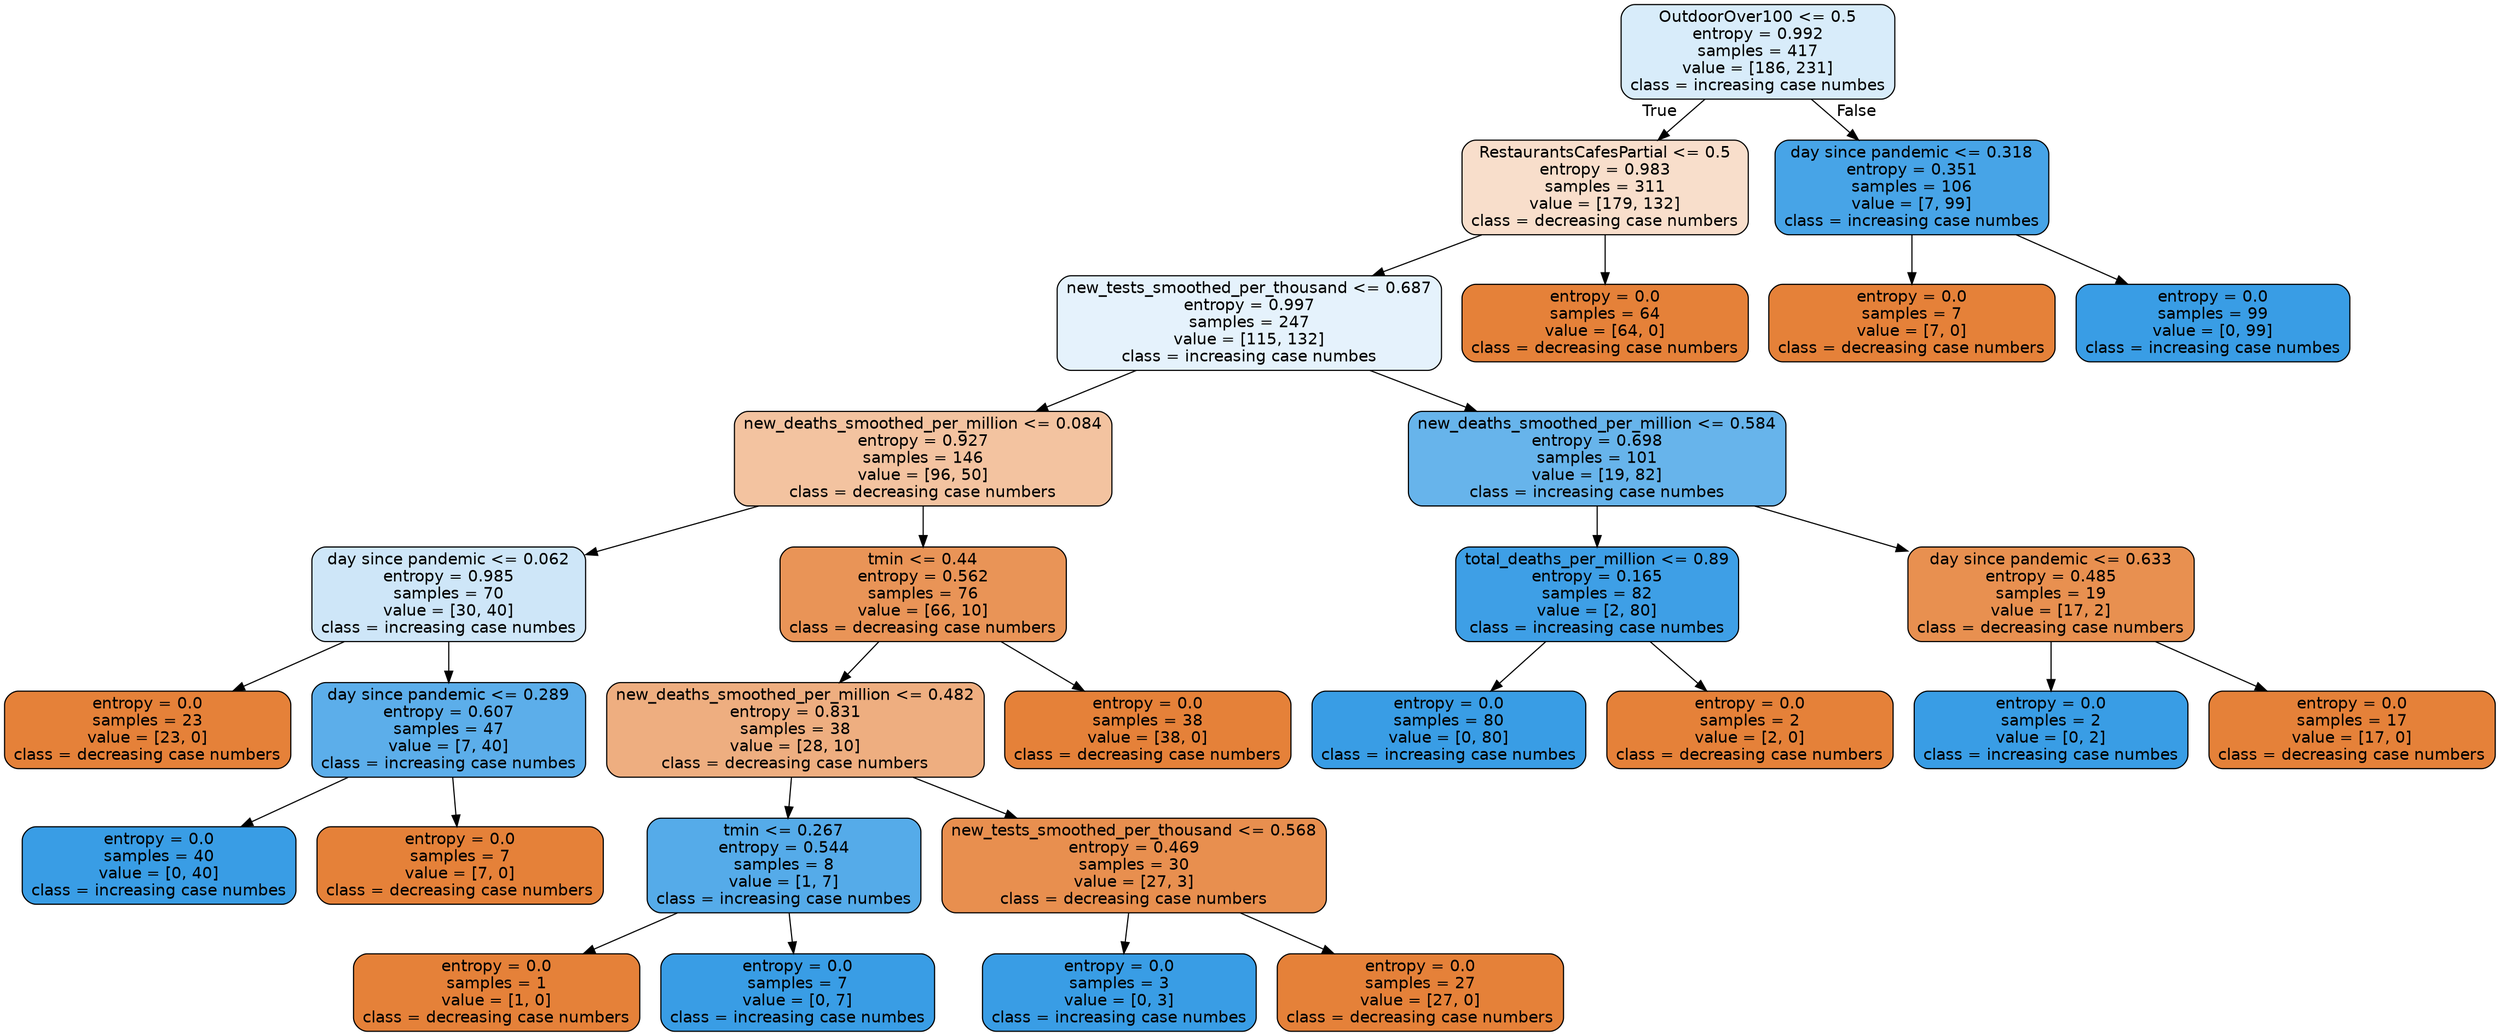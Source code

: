 digraph Tree {
node [shape=box, style="filled, rounded", color="black", fontname=helvetica] ;
edge [fontname=helvetica] ;
0 [label="OutdoorOver100 <= 0.5\nentropy = 0.992\nsamples = 417\nvalue = [186, 231]\nclass = increasing case numbes", fillcolor="#d8ecfa"] ;
1 [label="RestaurantsCafesPartial <= 0.5\nentropy = 0.983\nsamples = 311\nvalue = [179, 132]\nclass = decreasing case numbers", fillcolor="#f8decb"] ;
0 -> 1 [labeldistance=2.5, labelangle=45, headlabel="True"] ;
2 [label="new_tests_smoothed_per_thousand <= 0.687\nentropy = 0.997\nsamples = 247\nvalue = [115, 132]\nclass = increasing case numbes", fillcolor="#e5f2fc"] ;
1 -> 2 ;
3 [label="new_deaths_smoothed_per_million <= 0.084\nentropy = 0.927\nsamples = 146\nvalue = [96, 50]\nclass = decreasing case numbers", fillcolor="#f3c3a0"] ;
2 -> 3 ;
4 [label="day since pandemic <= 0.062\nentropy = 0.985\nsamples = 70\nvalue = [30, 40]\nclass = increasing case numbes", fillcolor="#cee6f8"] ;
3 -> 4 ;
5 [label="entropy = 0.0\nsamples = 23\nvalue = [23, 0]\nclass = decreasing case numbers", fillcolor="#e58139"] ;
4 -> 5 ;
6 [label="day since pandemic <= 0.289\nentropy = 0.607\nsamples = 47\nvalue = [7, 40]\nclass = increasing case numbes", fillcolor="#5caeea"] ;
4 -> 6 ;
7 [label="entropy = 0.0\nsamples = 40\nvalue = [0, 40]\nclass = increasing case numbes", fillcolor="#399de5"] ;
6 -> 7 ;
8 [label="entropy = 0.0\nsamples = 7\nvalue = [7, 0]\nclass = decreasing case numbers", fillcolor="#e58139"] ;
6 -> 8 ;
9 [label="tmin <= 0.44\nentropy = 0.562\nsamples = 76\nvalue = [66, 10]\nclass = decreasing case numbers", fillcolor="#e99457"] ;
3 -> 9 ;
10 [label="new_deaths_smoothed_per_million <= 0.482\nentropy = 0.831\nsamples = 38\nvalue = [28, 10]\nclass = decreasing case numbers", fillcolor="#eeae80"] ;
9 -> 10 ;
11 [label="tmin <= 0.267\nentropy = 0.544\nsamples = 8\nvalue = [1, 7]\nclass = increasing case numbes", fillcolor="#55abe9"] ;
10 -> 11 ;
12 [label="entropy = 0.0\nsamples = 1\nvalue = [1, 0]\nclass = decreasing case numbers", fillcolor="#e58139"] ;
11 -> 12 ;
13 [label="entropy = 0.0\nsamples = 7\nvalue = [0, 7]\nclass = increasing case numbes", fillcolor="#399de5"] ;
11 -> 13 ;
14 [label="new_tests_smoothed_per_thousand <= 0.568\nentropy = 0.469\nsamples = 30\nvalue = [27, 3]\nclass = decreasing case numbers", fillcolor="#e88f4f"] ;
10 -> 14 ;
15 [label="entropy = 0.0\nsamples = 3\nvalue = [0, 3]\nclass = increasing case numbes", fillcolor="#399de5"] ;
14 -> 15 ;
16 [label="entropy = 0.0\nsamples = 27\nvalue = [27, 0]\nclass = decreasing case numbers", fillcolor="#e58139"] ;
14 -> 16 ;
17 [label="entropy = 0.0\nsamples = 38\nvalue = [38, 0]\nclass = decreasing case numbers", fillcolor="#e58139"] ;
9 -> 17 ;
18 [label="new_deaths_smoothed_per_million <= 0.584\nentropy = 0.698\nsamples = 101\nvalue = [19, 82]\nclass = increasing case numbes", fillcolor="#67b4eb"] ;
2 -> 18 ;
19 [label="total_deaths_per_million <= 0.89\nentropy = 0.165\nsamples = 82\nvalue = [2, 80]\nclass = increasing case numbes", fillcolor="#3e9fe6"] ;
18 -> 19 ;
20 [label="entropy = 0.0\nsamples = 80\nvalue = [0, 80]\nclass = increasing case numbes", fillcolor="#399de5"] ;
19 -> 20 ;
21 [label="entropy = 0.0\nsamples = 2\nvalue = [2, 0]\nclass = decreasing case numbers", fillcolor="#e58139"] ;
19 -> 21 ;
22 [label="day since pandemic <= 0.633\nentropy = 0.485\nsamples = 19\nvalue = [17, 2]\nclass = decreasing case numbers", fillcolor="#e89050"] ;
18 -> 22 ;
23 [label="entropy = 0.0\nsamples = 2\nvalue = [0, 2]\nclass = increasing case numbes", fillcolor="#399de5"] ;
22 -> 23 ;
24 [label="entropy = 0.0\nsamples = 17\nvalue = [17, 0]\nclass = decreasing case numbers", fillcolor="#e58139"] ;
22 -> 24 ;
25 [label="entropy = 0.0\nsamples = 64\nvalue = [64, 0]\nclass = decreasing case numbers", fillcolor="#e58139"] ;
1 -> 25 ;
26 [label="day since pandemic <= 0.318\nentropy = 0.351\nsamples = 106\nvalue = [7, 99]\nclass = increasing case numbes", fillcolor="#47a4e7"] ;
0 -> 26 [labeldistance=2.5, labelangle=-45, headlabel="False"] ;
27 [label="entropy = 0.0\nsamples = 7\nvalue = [7, 0]\nclass = decreasing case numbers", fillcolor="#e58139"] ;
26 -> 27 ;
28 [label="entropy = 0.0\nsamples = 99\nvalue = [0, 99]\nclass = increasing case numbes", fillcolor="#399de5"] ;
26 -> 28 ;
}
